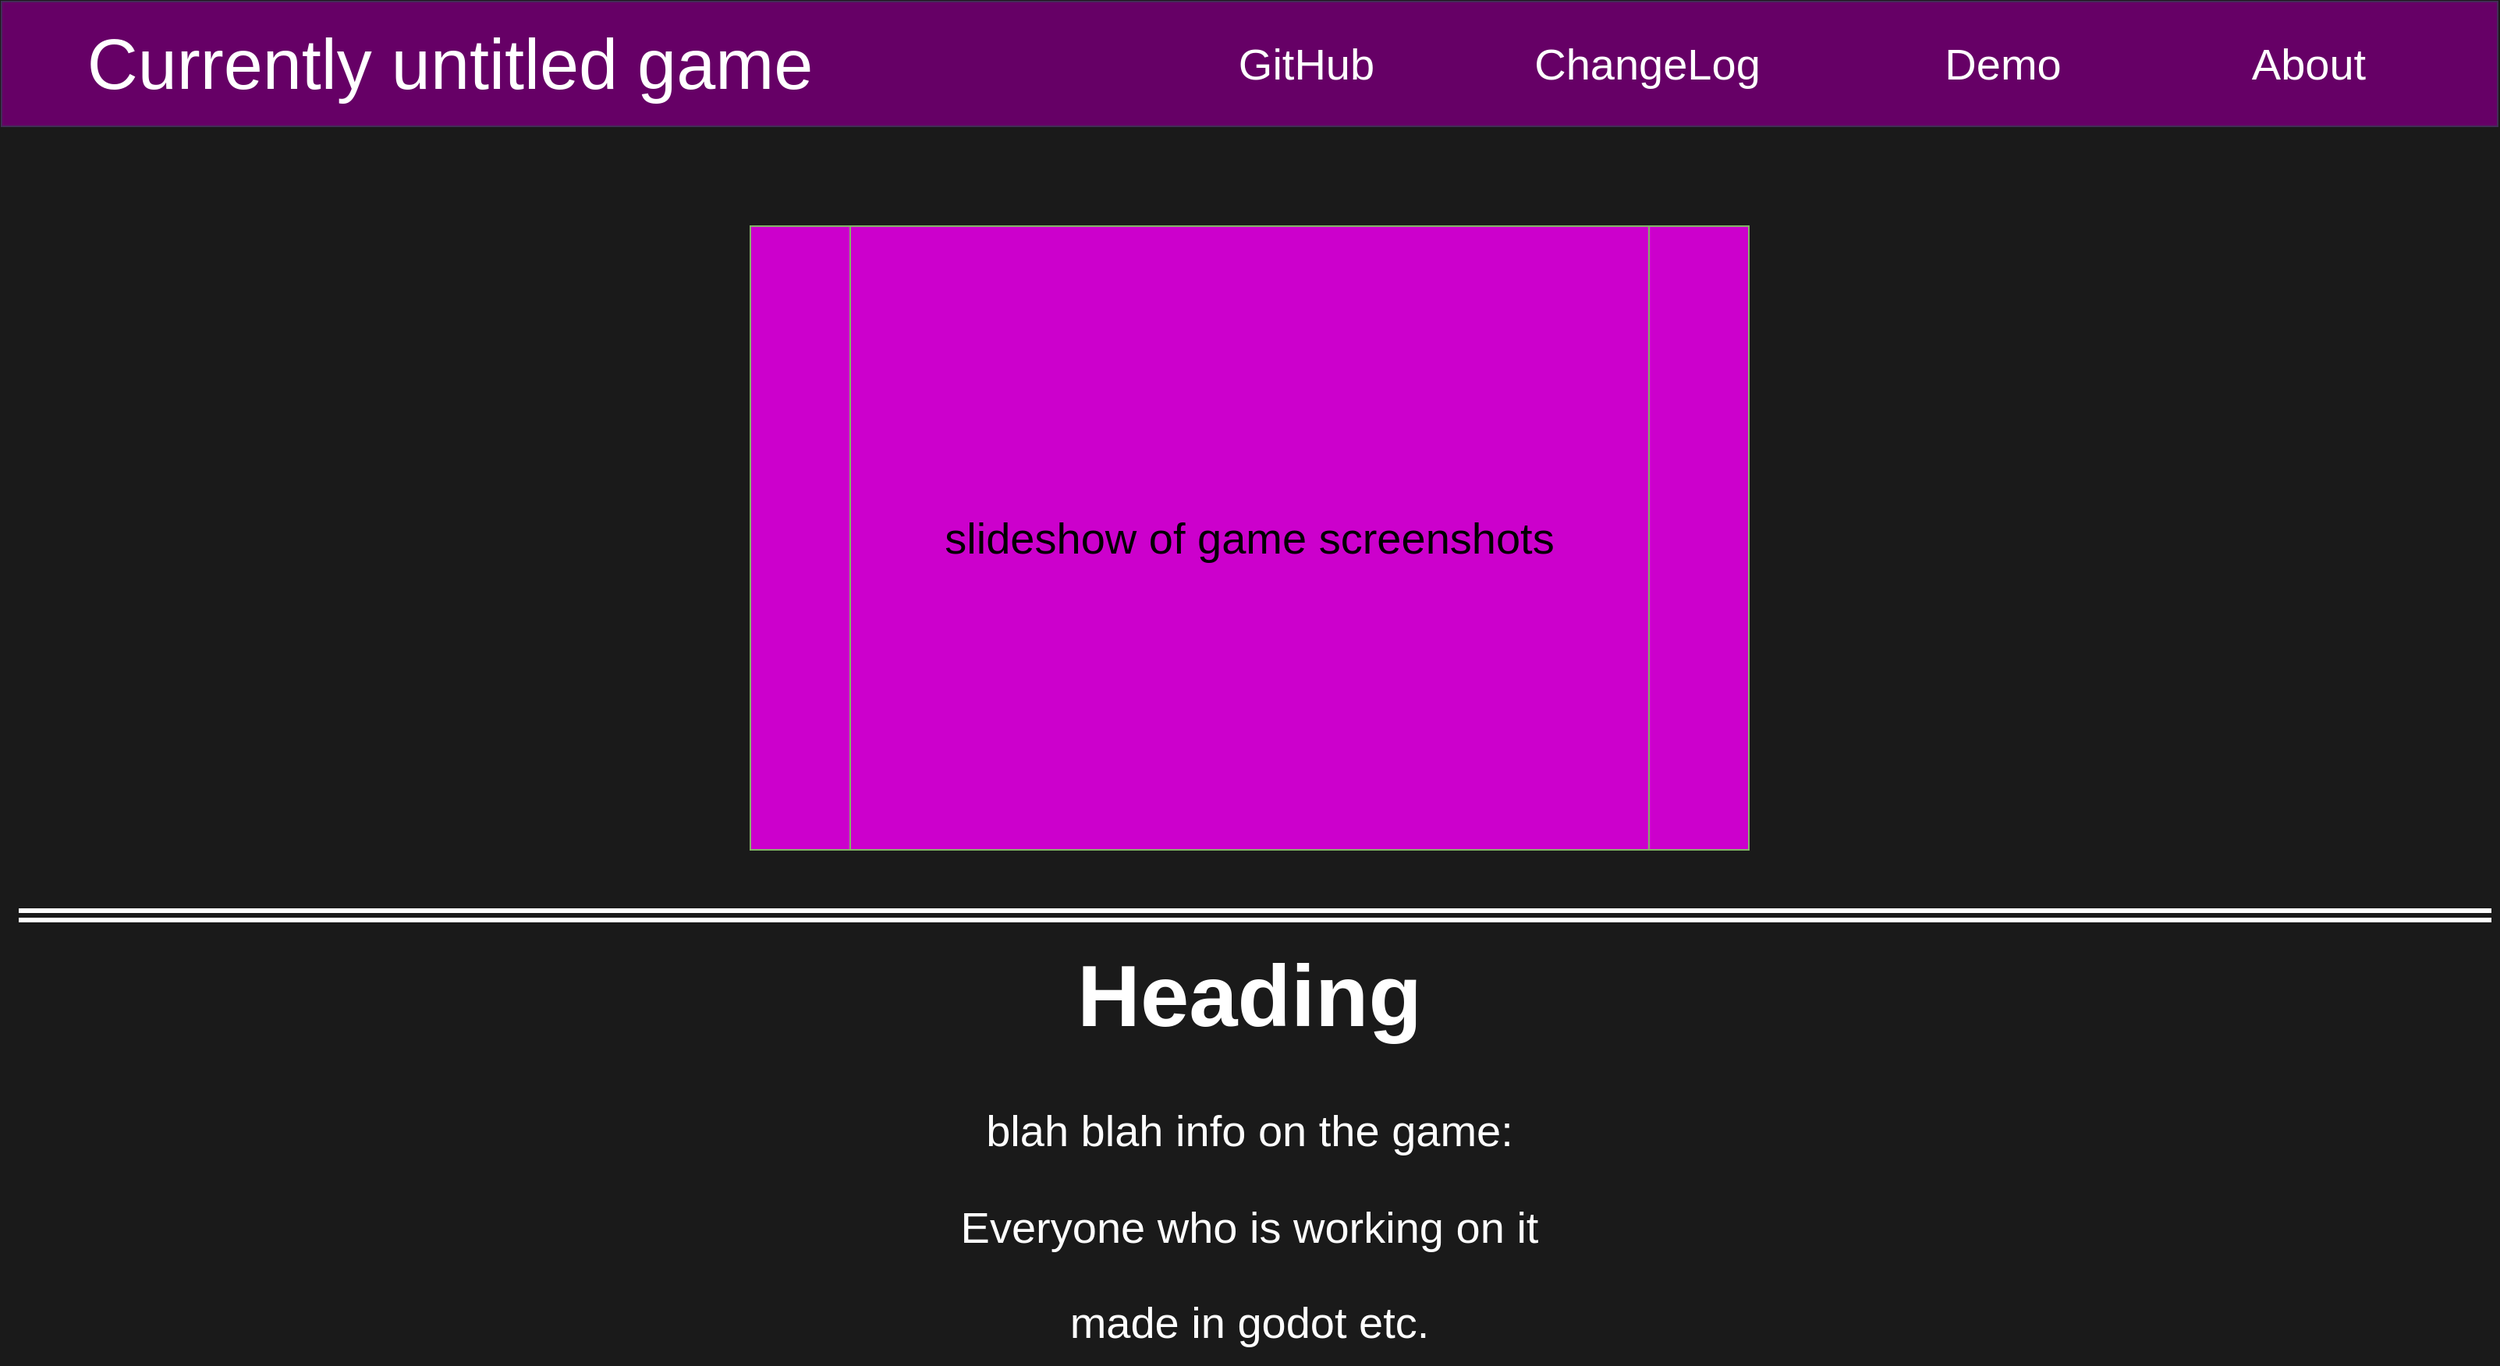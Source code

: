 <mxfile version="20.5.3" type="device"><diagram id="eO6CoYV6HX2fNcQJmEhE" name="Page-1"><mxGraphModel dx="2076" dy="1094" grid="0" gridSize="10" guides="1" tooltips="1" connect="1" arrows="1" fold="1" page="1" pageScale="1" pageWidth="1600" pageHeight="900" background="#1A1A1A" math="0" shadow="0"><root><mxCell id="0"/><mxCell id="1" parent="0"/><mxCell id="dnSehONKVHlJQbvmRIoQ-2" value="slideshow of game screenshots" style="shape=process;whiteSpace=wrap;html=1;backgroundOutline=1;strokeColor=#82b366;fillColor=#CC00CC;fontSize=28;rounded=0;gradientColor=none;" vertex="1" parent="1"><mxGeometry x="480" y="144" width="640" height="400" as="geometry"/></mxCell><mxCell id="dnSehONKVHlJQbvmRIoQ-5" value="" style="rounded=0;whiteSpace=wrap;html=1;strokeColor=#432D57;fontSize=28;fontColor=#ffffff;fillColor=#660066;" vertex="1" parent="1"><mxGeometry width="1600" height="80" as="geometry"/></mxCell><mxCell id="dnSehONKVHlJQbvmRIoQ-6" value="About" style="text;html=1;strokeColor=none;fillColor=none;align=center;verticalAlign=middle;whiteSpace=wrap;rounded=0;fontSize=28;fontColor=#FFFFFF;" vertex="1" parent="1"><mxGeometry x="1428" y="25" width="102" height="30" as="geometry"/></mxCell><mxCell id="dnSehONKVHlJQbvmRIoQ-7" value="Demo" style="text;html=1;strokeColor=none;fillColor=none;align=center;verticalAlign=middle;whiteSpace=wrap;rounded=0;fontSize=28;fontColor=#FFFFFF;" vertex="1" parent="1"><mxGeometry x="1253" y="25" width="60" height="30" as="geometry"/></mxCell><mxCell id="dnSehONKVHlJQbvmRIoQ-9" value="&lt;h1&gt;Heading&lt;/h1&gt;&lt;p&gt;blah blah info on the game:&lt;/p&gt;&lt;p&gt;Everyone who is working on it&lt;/p&gt;&lt;p&gt;made in godot etc.&lt;/p&gt;" style="text;html=1;strokeColor=none;fillColor=none;spacing=5;spacingTop=-20;whiteSpace=wrap;overflow=hidden;rounded=0;fontSize=28;fontColor=#FFFFFF;align=center;" vertex="1" parent="1"><mxGeometry x="325" y="576" width="950" height="298" as="geometry"/></mxCell><mxCell id="dnSehONKVHlJQbvmRIoQ-10" value="ChangeLog" style="text;html=1;strokeColor=none;fillColor=none;align=center;verticalAlign=middle;whiteSpace=wrap;rounded=0;fontSize=28;fontColor=#FFFFFF;" vertex="1" parent="1"><mxGeometry x="954" y="25" width="202" height="30" as="geometry"/></mxCell><mxCell id="dnSehONKVHlJQbvmRIoQ-11" value="Currently untitled game" style="text;html=1;strokeColor=none;fillColor=none;align=center;verticalAlign=middle;whiteSpace=wrap;rounded=0;fontSize=45;fontColor=#FFFFFF;" vertex="1" parent="1"><mxGeometry x="20" y="13" width="535" height="54" as="geometry"/></mxCell><mxCell id="dnSehONKVHlJQbvmRIoQ-12" value="GitHub" style="text;html=1;strokeColor=none;fillColor=none;align=center;verticalAlign=middle;whiteSpace=wrap;rounded=0;fontSize=28;fontColor=#FFFFFF;" vertex="1" parent="1"><mxGeometry x="789" y="25" width="95" height="30" as="geometry"/></mxCell><mxCell id="dnSehONKVHlJQbvmRIoQ-13" value="" style="endArrow=none;html=1;fontSize=28;fontColor=none;noLabel=1;labelBorderColor=#F7F7F7;strokeColor=#FFFFFF;shape=link;strokeWidth=3;" edge="1" parent="1"><mxGeometry width="50" height="50" relative="1" as="geometry"><mxPoint x="11" y="586" as="sourcePoint"/><mxPoint x="1596" y="586" as="targetPoint"/></mxGeometry></mxCell></root></mxGraphModel></diagram></mxfile>